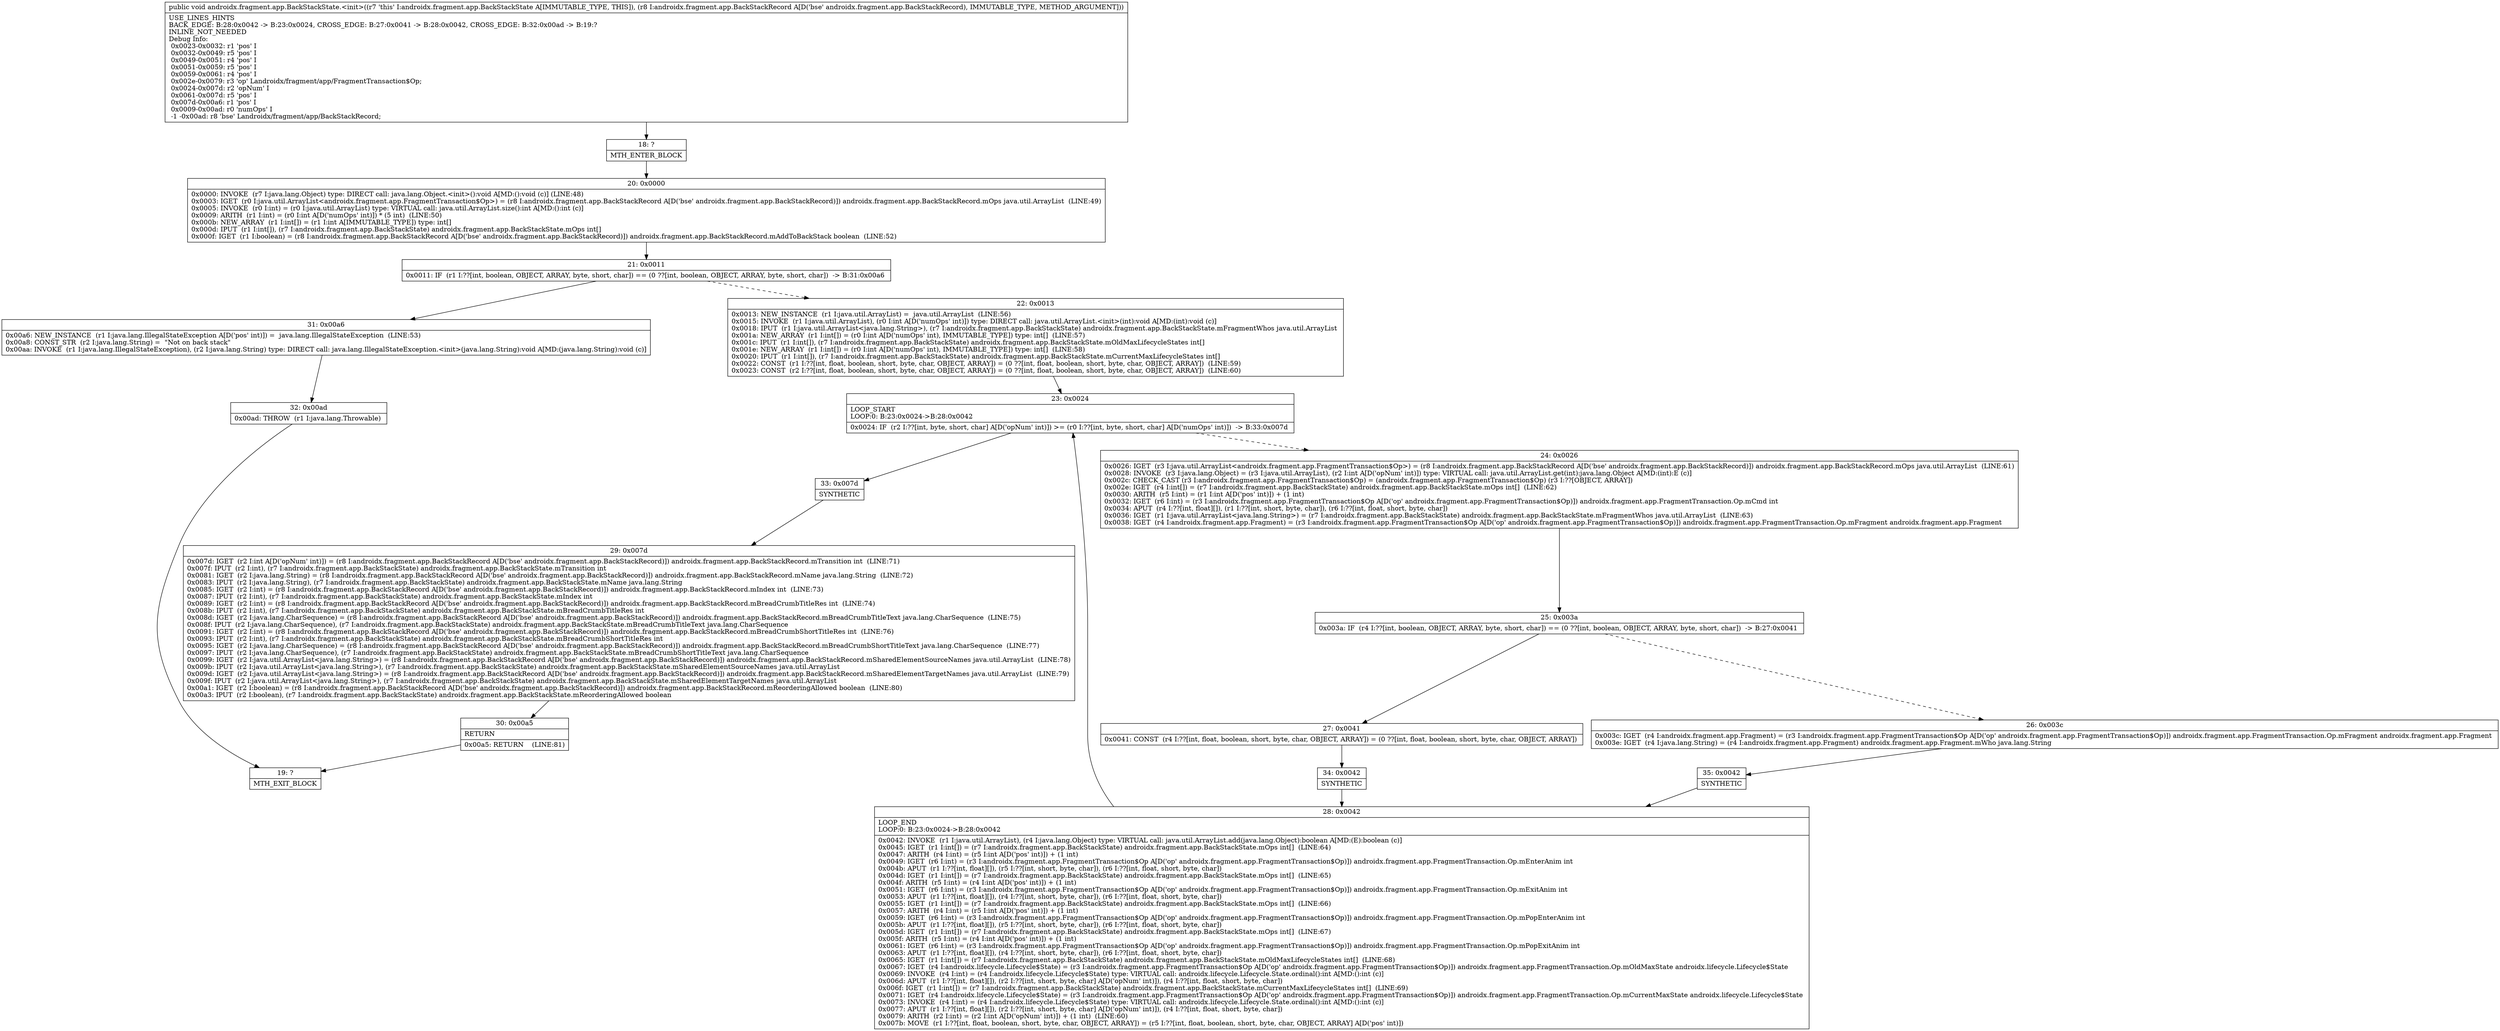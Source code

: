 digraph "CFG forandroidx.fragment.app.BackStackState.\<init\>(Landroidx\/fragment\/app\/BackStackRecord;)V" {
Node_18 [shape=record,label="{18\:\ ?|MTH_ENTER_BLOCK\l}"];
Node_20 [shape=record,label="{20\:\ 0x0000|0x0000: INVOKE  (r7 I:java.lang.Object) type: DIRECT call: java.lang.Object.\<init\>():void A[MD:():void (c)] (LINE:48)\l0x0003: IGET  (r0 I:java.util.ArrayList\<androidx.fragment.app.FragmentTransaction$Op\>) = (r8 I:androidx.fragment.app.BackStackRecord A[D('bse' androidx.fragment.app.BackStackRecord)]) androidx.fragment.app.BackStackRecord.mOps java.util.ArrayList  (LINE:49)\l0x0005: INVOKE  (r0 I:int) = (r0 I:java.util.ArrayList) type: VIRTUAL call: java.util.ArrayList.size():int A[MD:():int (c)]\l0x0009: ARITH  (r1 I:int) = (r0 I:int A[D('numOps' int)]) * (5 int)  (LINE:50)\l0x000b: NEW_ARRAY  (r1 I:int[]) = (r1 I:int A[IMMUTABLE_TYPE]) type: int[] \l0x000d: IPUT  (r1 I:int[]), (r7 I:androidx.fragment.app.BackStackState) androidx.fragment.app.BackStackState.mOps int[] \l0x000f: IGET  (r1 I:boolean) = (r8 I:androidx.fragment.app.BackStackRecord A[D('bse' androidx.fragment.app.BackStackRecord)]) androidx.fragment.app.BackStackRecord.mAddToBackStack boolean  (LINE:52)\l}"];
Node_21 [shape=record,label="{21\:\ 0x0011|0x0011: IF  (r1 I:??[int, boolean, OBJECT, ARRAY, byte, short, char]) == (0 ??[int, boolean, OBJECT, ARRAY, byte, short, char])  \-\> B:31:0x00a6 \l}"];
Node_22 [shape=record,label="{22\:\ 0x0013|0x0013: NEW_INSTANCE  (r1 I:java.util.ArrayList) =  java.util.ArrayList  (LINE:56)\l0x0015: INVOKE  (r1 I:java.util.ArrayList), (r0 I:int A[D('numOps' int)]) type: DIRECT call: java.util.ArrayList.\<init\>(int):void A[MD:(int):void (c)]\l0x0018: IPUT  (r1 I:java.util.ArrayList\<java.lang.String\>), (r7 I:androidx.fragment.app.BackStackState) androidx.fragment.app.BackStackState.mFragmentWhos java.util.ArrayList \l0x001a: NEW_ARRAY  (r1 I:int[]) = (r0 I:int A[D('numOps' int), IMMUTABLE_TYPE]) type: int[]  (LINE:57)\l0x001c: IPUT  (r1 I:int[]), (r7 I:androidx.fragment.app.BackStackState) androidx.fragment.app.BackStackState.mOldMaxLifecycleStates int[] \l0x001e: NEW_ARRAY  (r1 I:int[]) = (r0 I:int A[D('numOps' int), IMMUTABLE_TYPE]) type: int[]  (LINE:58)\l0x0020: IPUT  (r1 I:int[]), (r7 I:androidx.fragment.app.BackStackState) androidx.fragment.app.BackStackState.mCurrentMaxLifecycleStates int[] \l0x0022: CONST  (r1 I:??[int, float, boolean, short, byte, char, OBJECT, ARRAY]) = (0 ??[int, float, boolean, short, byte, char, OBJECT, ARRAY])  (LINE:59)\l0x0023: CONST  (r2 I:??[int, float, boolean, short, byte, char, OBJECT, ARRAY]) = (0 ??[int, float, boolean, short, byte, char, OBJECT, ARRAY])  (LINE:60)\l}"];
Node_23 [shape=record,label="{23\:\ 0x0024|LOOP_START\lLOOP:0: B:23:0x0024\-\>B:28:0x0042\l|0x0024: IF  (r2 I:??[int, byte, short, char] A[D('opNum' int)]) \>= (r0 I:??[int, byte, short, char] A[D('numOps' int)])  \-\> B:33:0x007d \l}"];
Node_24 [shape=record,label="{24\:\ 0x0026|0x0026: IGET  (r3 I:java.util.ArrayList\<androidx.fragment.app.FragmentTransaction$Op\>) = (r8 I:androidx.fragment.app.BackStackRecord A[D('bse' androidx.fragment.app.BackStackRecord)]) androidx.fragment.app.BackStackRecord.mOps java.util.ArrayList  (LINE:61)\l0x0028: INVOKE  (r3 I:java.lang.Object) = (r3 I:java.util.ArrayList), (r2 I:int A[D('opNum' int)]) type: VIRTUAL call: java.util.ArrayList.get(int):java.lang.Object A[MD:(int):E (c)]\l0x002c: CHECK_CAST (r3 I:androidx.fragment.app.FragmentTransaction$Op) = (androidx.fragment.app.FragmentTransaction$Op) (r3 I:??[OBJECT, ARRAY]) \l0x002e: IGET  (r4 I:int[]) = (r7 I:androidx.fragment.app.BackStackState) androidx.fragment.app.BackStackState.mOps int[]  (LINE:62)\l0x0030: ARITH  (r5 I:int) = (r1 I:int A[D('pos' int)]) + (1 int) \l0x0032: IGET  (r6 I:int) = (r3 I:androidx.fragment.app.FragmentTransaction$Op A[D('op' androidx.fragment.app.FragmentTransaction$Op)]) androidx.fragment.app.FragmentTransaction.Op.mCmd int \l0x0034: APUT  (r4 I:??[int, float][]), (r1 I:??[int, short, byte, char]), (r6 I:??[int, float, short, byte, char]) \l0x0036: IGET  (r1 I:java.util.ArrayList\<java.lang.String\>) = (r7 I:androidx.fragment.app.BackStackState) androidx.fragment.app.BackStackState.mFragmentWhos java.util.ArrayList  (LINE:63)\l0x0038: IGET  (r4 I:androidx.fragment.app.Fragment) = (r3 I:androidx.fragment.app.FragmentTransaction$Op A[D('op' androidx.fragment.app.FragmentTransaction$Op)]) androidx.fragment.app.FragmentTransaction.Op.mFragment androidx.fragment.app.Fragment \l}"];
Node_25 [shape=record,label="{25\:\ 0x003a|0x003a: IF  (r4 I:??[int, boolean, OBJECT, ARRAY, byte, short, char]) == (0 ??[int, boolean, OBJECT, ARRAY, byte, short, char])  \-\> B:27:0x0041 \l}"];
Node_26 [shape=record,label="{26\:\ 0x003c|0x003c: IGET  (r4 I:androidx.fragment.app.Fragment) = (r3 I:androidx.fragment.app.FragmentTransaction$Op A[D('op' androidx.fragment.app.FragmentTransaction$Op)]) androidx.fragment.app.FragmentTransaction.Op.mFragment androidx.fragment.app.Fragment \l0x003e: IGET  (r4 I:java.lang.String) = (r4 I:androidx.fragment.app.Fragment) androidx.fragment.app.Fragment.mWho java.lang.String \l}"];
Node_35 [shape=record,label="{35\:\ 0x0042|SYNTHETIC\l}"];
Node_28 [shape=record,label="{28\:\ 0x0042|LOOP_END\lLOOP:0: B:23:0x0024\-\>B:28:0x0042\l|0x0042: INVOKE  (r1 I:java.util.ArrayList), (r4 I:java.lang.Object) type: VIRTUAL call: java.util.ArrayList.add(java.lang.Object):boolean A[MD:(E):boolean (c)]\l0x0045: IGET  (r1 I:int[]) = (r7 I:androidx.fragment.app.BackStackState) androidx.fragment.app.BackStackState.mOps int[]  (LINE:64)\l0x0047: ARITH  (r4 I:int) = (r5 I:int A[D('pos' int)]) + (1 int) \l0x0049: IGET  (r6 I:int) = (r3 I:androidx.fragment.app.FragmentTransaction$Op A[D('op' androidx.fragment.app.FragmentTransaction$Op)]) androidx.fragment.app.FragmentTransaction.Op.mEnterAnim int \l0x004b: APUT  (r1 I:??[int, float][]), (r5 I:??[int, short, byte, char]), (r6 I:??[int, float, short, byte, char]) \l0x004d: IGET  (r1 I:int[]) = (r7 I:androidx.fragment.app.BackStackState) androidx.fragment.app.BackStackState.mOps int[]  (LINE:65)\l0x004f: ARITH  (r5 I:int) = (r4 I:int A[D('pos' int)]) + (1 int) \l0x0051: IGET  (r6 I:int) = (r3 I:androidx.fragment.app.FragmentTransaction$Op A[D('op' androidx.fragment.app.FragmentTransaction$Op)]) androidx.fragment.app.FragmentTransaction.Op.mExitAnim int \l0x0053: APUT  (r1 I:??[int, float][]), (r4 I:??[int, short, byte, char]), (r6 I:??[int, float, short, byte, char]) \l0x0055: IGET  (r1 I:int[]) = (r7 I:androidx.fragment.app.BackStackState) androidx.fragment.app.BackStackState.mOps int[]  (LINE:66)\l0x0057: ARITH  (r4 I:int) = (r5 I:int A[D('pos' int)]) + (1 int) \l0x0059: IGET  (r6 I:int) = (r3 I:androidx.fragment.app.FragmentTransaction$Op A[D('op' androidx.fragment.app.FragmentTransaction$Op)]) androidx.fragment.app.FragmentTransaction.Op.mPopEnterAnim int \l0x005b: APUT  (r1 I:??[int, float][]), (r5 I:??[int, short, byte, char]), (r6 I:??[int, float, short, byte, char]) \l0x005d: IGET  (r1 I:int[]) = (r7 I:androidx.fragment.app.BackStackState) androidx.fragment.app.BackStackState.mOps int[]  (LINE:67)\l0x005f: ARITH  (r5 I:int) = (r4 I:int A[D('pos' int)]) + (1 int) \l0x0061: IGET  (r6 I:int) = (r3 I:androidx.fragment.app.FragmentTransaction$Op A[D('op' androidx.fragment.app.FragmentTransaction$Op)]) androidx.fragment.app.FragmentTransaction.Op.mPopExitAnim int \l0x0063: APUT  (r1 I:??[int, float][]), (r4 I:??[int, short, byte, char]), (r6 I:??[int, float, short, byte, char]) \l0x0065: IGET  (r1 I:int[]) = (r7 I:androidx.fragment.app.BackStackState) androidx.fragment.app.BackStackState.mOldMaxLifecycleStates int[]  (LINE:68)\l0x0067: IGET  (r4 I:androidx.lifecycle.Lifecycle$State) = (r3 I:androidx.fragment.app.FragmentTransaction$Op A[D('op' androidx.fragment.app.FragmentTransaction$Op)]) androidx.fragment.app.FragmentTransaction.Op.mOldMaxState androidx.lifecycle.Lifecycle$State \l0x0069: INVOKE  (r4 I:int) = (r4 I:androidx.lifecycle.Lifecycle$State) type: VIRTUAL call: androidx.lifecycle.Lifecycle.State.ordinal():int A[MD:():int (c)]\l0x006d: APUT  (r1 I:??[int, float][]), (r2 I:??[int, short, byte, char] A[D('opNum' int)]), (r4 I:??[int, float, short, byte, char]) \l0x006f: IGET  (r1 I:int[]) = (r7 I:androidx.fragment.app.BackStackState) androidx.fragment.app.BackStackState.mCurrentMaxLifecycleStates int[]  (LINE:69)\l0x0071: IGET  (r4 I:androidx.lifecycle.Lifecycle$State) = (r3 I:androidx.fragment.app.FragmentTransaction$Op A[D('op' androidx.fragment.app.FragmentTransaction$Op)]) androidx.fragment.app.FragmentTransaction.Op.mCurrentMaxState androidx.lifecycle.Lifecycle$State \l0x0073: INVOKE  (r4 I:int) = (r4 I:androidx.lifecycle.Lifecycle$State) type: VIRTUAL call: androidx.lifecycle.Lifecycle.State.ordinal():int A[MD:():int (c)]\l0x0077: APUT  (r1 I:??[int, float][]), (r2 I:??[int, short, byte, char] A[D('opNum' int)]), (r4 I:??[int, float, short, byte, char]) \l0x0079: ARITH  (r2 I:int) = (r2 I:int A[D('opNum' int)]) + (1 int)  (LINE:60)\l0x007b: MOVE  (r1 I:??[int, float, boolean, short, byte, char, OBJECT, ARRAY]) = (r5 I:??[int, float, boolean, short, byte, char, OBJECT, ARRAY] A[D('pos' int)]) \l}"];
Node_27 [shape=record,label="{27\:\ 0x0041|0x0041: CONST  (r4 I:??[int, float, boolean, short, byte, char, OBJECT, ARRAY]) = (0 ??[int, float, boolean, short, byte, char, OBJECT, ARRAY]) \l}"];
Node_34 [shape=record,label="{34\:\ 0x0042|SYNTHETIC\l}"];
Node_33 [shape=record,label="{33\:\ 0x007d|SYNTHETIC\l}"];
Node_29 [shape=record,label="{29\:\ 0x007d|0x007d: IGET  (r2 I:int A[D('opNum' int)]) = (r8 I:androidx.fragment.app.BackStackRecord A[D('bse' androidx.fragment.app.BackStackRecord)]) androidx.fragment.app.BackStackRecord.mTransition int  (LINE:71)\l0x007f: IPUT  (r2 I:int), (r7 I:androidx.fragment.app.BackStackState) androidx.fragment.app.BackStackState.mTransition int \l0x0081: IGET  (r2 I:java.lang.String) = (r8 I:androidx.fragment.app.BackStackRecord A[D('bse' androidx.fragment.app.BackStackRecord)]) androidx.fragment.app.BackStackRecord.mName java.lang.String  (LINE:72)\l0x0083: IPUT  (r2 I:java.lang.String), (r7 I:androidx.fragment.app.BackStackState) androidx.fragment.app.BackStackState.mName java.lang.String \l0x0085: IGET  (r2 I:int) = (r8 I:androidx.fragment.app.BackStackRecord A[D('bse' androidx.fragment.app.BackStackRecord)]) androidx.fragment.app.BackStackRecord.mIndex int  (LINE:73)\l0x0087: IPUT  (r2 I:int), (r7 I:androidx.fragment.app.BackStackState) androidx.fragment.app.BackStackState.mIndex int \l0x0089: IGET  (r2 I:int) = (r8 I:androidx.fragment.app.BackStackRecord A[D('bse' androidx.fragment.app.BackStackRecord)]) androidx.fragment.app.BackStackRecord.mBreadCrumbTitleRes int  (LINE:74)\l0x008b: IPUT  (r2 I:int), (r7 I:androidx.fragment.app.BackStackState) androidx.fragment.app.BackStackState.mBreadCrumbTitleRes int \l0x008d: IGET  (r2 I:java.lang.CharSequence) = (r8 I:androidx.fragment.app.BackStackRecord A[D('bse' androidx.fragment.app.BackStackRecord)]) androidx.fragment.app.BackStackRecord.mBreadCrumbTitleText java.lang.CharSequence  (LINE:75)\l0x008f: IPUT  (r2 I:java.lang.CharSequence), (r7 I:androidx.fragment.app.BackStackState) androidx.fragment.app.BackStackState.mBreadCrumbTitleText java.lang.CharSequence \l0x0091: IGET  (r2 I:int) = (r8 I:androidx.fragment.app.BackStackRecord A[D('bse' androidx.fragment.app.BackStackRecord)]) androidx.fragment.app.BackStackRecord.mBreadCrumbShortTitleRes int  (LINE:76)\l0x0093: IPUT  (r2 I:int), (r7 I:androidx.fragment.app.BackStackState) androidx.fragment.app.BackStackState.mBreadCrumbShortTitleRes int \l0x0095: IGET  (r2 I:java.lang.CharSequence) = (r8 I:androidx.fragment.app.BackStackRecord A[D('bse' androidx.fragment.app.BackStackRecord)]) androidx.fragment.app.BackStackRecord.mBreadCrumbShortTitleText java.lang.CharSequence  (LINE:77)\l0x0097: IPUT  (r2 I:java.lang.CharSequence), (r7 I:androidx.fragment.app.BackStackState) androidx.fragment.app.BackStackState.mBreadCrumbShortTitleText java.lang.CharSequence \l0x0099: IGET  (r2 I:java.util.ArrayList\<java.lang.String\>) = (r8 I:androidx.fragment.app.BackStackRecord A[D('bse' androidx.fragment.app.BackStackRecord)]) androidx.fragment.app.BackStackRecord.mSharedElementSourceNames java.util.ArrayList  (LINE:78)\l0x009b: IPUT  (r2 I:java.util.ArrayList\<java.lang.String\>), (r7 I:androidx.fragment.app.BackStackState) androidx.fragment.app.BackStackState.mSharedElementSourceNames java.util.ArrayList \l0x009d: IGET  (r2 I:java.util.ArrayList\<java.lang.String\>) = (r8 I:androidx.fragment.app.BackStackRecord A[D('bse' androidx.fragment.app.BackStackRecord)]) androidx.fragment.app.BackStackRecord.mSharedElementTargetNames java.util.ArrayList  (LINE:79)\l0x009f: IPUT  (r2 I:java.util.ArrayList\<java.lang.String\>), (r7 I:androidx.fragment.app.BackStackState) androidx.fragment.app.BackStackState.mSharedElementTargetNames java.util.ArrayList \l0x00a1: IGET  (r2 I:boolean) = (r8 I:androidx.fragment.app.BackStackRecord A[D('bse' androidx.fragment.app.BackStackRecord)]) androidx.fragment.app.BackStackRecord.mReorderingAllowed boolean  (LINE:80)\l0x00a3: IPUT  (r2 I:boolean), (r7 I:androidx.fragment.app.BackStackState) androidx.fragment.app.BackStackState.mReorderingAllowed boolean \l}"];
Node_30 [shape=record,label="{30\:\ 0x00a5|RETURN\l|0x00a5: RETURN    (LINE:81)\l}"];
Node_19 [shape=record,label="{19\:\ ?|MTH_EXIT_BLOCK\l}"];
Node_31 [shape=record,label="{31\:\ 0x00a6|0x00a6: NEW_INSTANCE  (r1 I:java.lang.IllegalStateException A[D('pos' int)]) =  java.lang.IllegalStateException  (LINE:53)\l0x00a8: CONST_STR  (r2 I:java.lang.String) =  \"Not on back stack\" \l0x00aa: INVOKE  (r1 I:java.lang.IllegalStateException), (r2 I:java.lang.String) type: DIRECT call: java.lang.IllegalStateException.\<init\>(java.lang.String):void A[MD:(java.lang.String):void (c)]\l}"];
Node_32 [shape=record,label="{32\:\ 0x00ad|0x00ad: THROW  (r1 I:java.lang.Throwable) \l}"];
MethodNode[shape=record,label="{public void androidx.fragment.app.BackStackState.\<init\>((r7 'this' I:androidx.fragment.app.BackStackState A[IMMUTABLE_TYPE, THIS]), (r8 I:androidx.fragment.app.BackStackRecord A[D('bse' androidx.fragment.app.BackStackRecord), IMMUTABLE_TYPE, METHOD_ARGUMENT]))  | USE_LINES_HINTS\lBACK_EDGE: B:28:0x0042 \-\> B:23:0x0024, CROSS_EDGE: B:27:0x0041 \-\> B:28:0x0042, CROSS_EDGE: B:32:0x00ad \-\> B:19:?\lINLINE_NOT_NEEDED\lDebug Info:\l  0x0023\-0x0032: r1 'pos' I\l  0x0032\-0x0049: r5 'pos' I\l  0x0049\-0x0051: r4 'pos' I\l  0x0051\-0x0059: r5 'pos' I\l  0x0059\-0x0061: r4 'pos' I\l  0x002e\-0x0079: r3 'op' Landroidx\/fragment\/app\/FragmentTransaction$Op;\l  0x0024\-0x007d: r2 'opNum' I\l  0x0061\-0x007d: r5 'pos' I\l  0x007d\-0x00a6: r1 'pos' I\l  0x0009\-0x00ad: r0 'numOps' I\l  \-1 \-0x00ad: r8 'bse' Landroidx\/fragment\/app\/BackStackRecord;\l}"];
MethodNode -> Node_18;Node_18 -> Node_20;
Node_20 -> Node_21;
Node_21 -> Node_22[style=dashed];
Node_21 -> Node_31;
Node_22 -> Node_23;
Node_23 -> Node_24[style=dashed];
Node_23 -> Node_33;
Node_24 -> Node_25;
Node_25 -> Node_26[style=dashed];
Node_25 -> Node_27;
Node_26 -> Node_35;
Node_35 -> Node_28;
Node_28 -> Node_23;
Node_27 -> Node_34;
Node_34 -> Node_28;
Node_33 -> Node_29;
Node_29 -> Node_30;
Node_30 -> Node_19;
Node_31 -> Node_32;
Node_32 -> Node_19;
}

